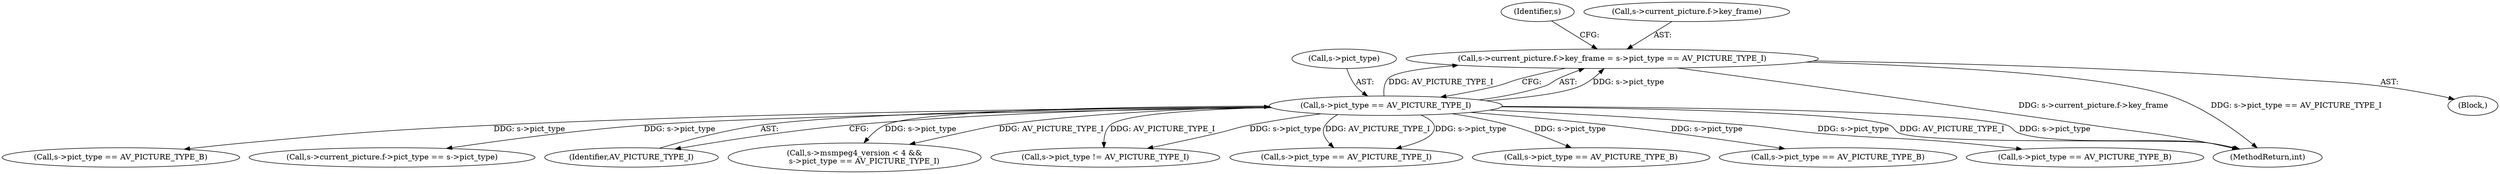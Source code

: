 digraph "0_FFmpeg_bd27a9364ca274ca97f1df6d984e88a0700fb235_0@pointer" {
"1000789" [label="(Call,s->current_picture.f->key_frame = s->pict_type == AV_PICTURE_TYPE_I)"];
"1000797" [label="(Call,s->pict_type == AV_PICTURE_TYPE_I)"];
"1000798" [label="(Call,s->pict_type)"];
"1000861" [label="(Call,s->pict_type == AV_PICTURE_TYPE_B)"];
"1001143" [label="(Call,s->msmpeg4_version < 4 &&\n        s->pict_type == AV_PICTURE_TYPE_I)"];
"1000797" [label="(Call,s->pict_type == AV_PICTURE_TYPE_I)"];
"1001474" [label="(MethodReturn,int)"];
"1000829" [label="(Call,s->pict_type == AV_PICTURE_TYPE_B)"];
"1001250" [label="(Call,s->current_picture.f->pict_type == s->pict_type)"];
"1000801" [label="(Identifier,AV_PICTURE_TYPE_I)"];
"1000841" [label="(Call,s->pict_type != AV_PICTURE_TYPE_I)"];
"1000789" [label="(Call,s->current_picture.f->key_frame = s->pict_type == AV_PICTURE_TYPE_I)"];
"1000806" [label="(Identifier,s)"];
"1001149" [label="(Call,s->pict_type == AV_PICTURE_TYPE_I)"];
"1000809" [label="(Call,s->pict_type == AV_PICTURE_TYPE_B)"];
"1000790" [label="(Call,s->current_picture.f->key_frame)"];
"1000882" [label="(Call,s->pict_type == AV_PICTURE_TYPE_B)"];
"1000115" [label="(Block,)"];
"1000789" -> "1000115"  [label="AST: "];
"1000789" -> "1000797"  [label="CFG: "];
"1000790" -> "1000789"  [label="AST: "];
"1000797" -> "1000789"  [label="AST: "];
"1000806" -> "1000789"  [label="CFG: "];
"1000789" -> "1001474"  [label="DDG: s->current_picture.f->key_frame"];
"1000789" -> "1001474"  [label="DDG: s->pict_type == AV_PICTURE_TYPE_I"];
"1000797" -> "1000789"  [label="DDG: s->pict_type"];
"1000797" -> "1000789"  [label="DDG: AV_PICTURE_TYPE_I"];
"1000797" -> "1000801"  [label="CFG: "];
"1000798" -> "1000797"  [label="AST: "];
"1000801" -> "1000797"  [label="AST: "];
"1000797" -> "1001474"  [label="DDG: s->pict_type"];
"1000797" -> "1001474"  [label="DDG: AV_PICTURE_TYPE_I"];
"1000797" -> "1000809"  [label="DDG: s->pict_type"];
"1000797" -> "1000829"  [label="DDG: s->pict_type"];
"1000797" -> "1000841"  [label="DDG: s->pict_type"];
"1000797" -> "1000841"  [label="DDG: AV_PICTURE_TYPE_I"];
"1000797" -> "1000861"  [label="DDG: s->pict_type"];
"1000797" -> "1000882"  [label="DDG: s->pict_type"];
"1000797" -> "1001143"  [label="DDG: s->pict_type"];
"1000797" -> "1001143"  [label="DDG: AV_PICTURE_TYPE_I"];
"1000797" -> "1001149"  [label="DDG: s->pict_type"];
"1000797" -> "1001149"  [label="DDG: AV_PICTURE_TYPE_I"];
"1000797" -> "1001250"  [label="DDG: s->pict_type"];
}
